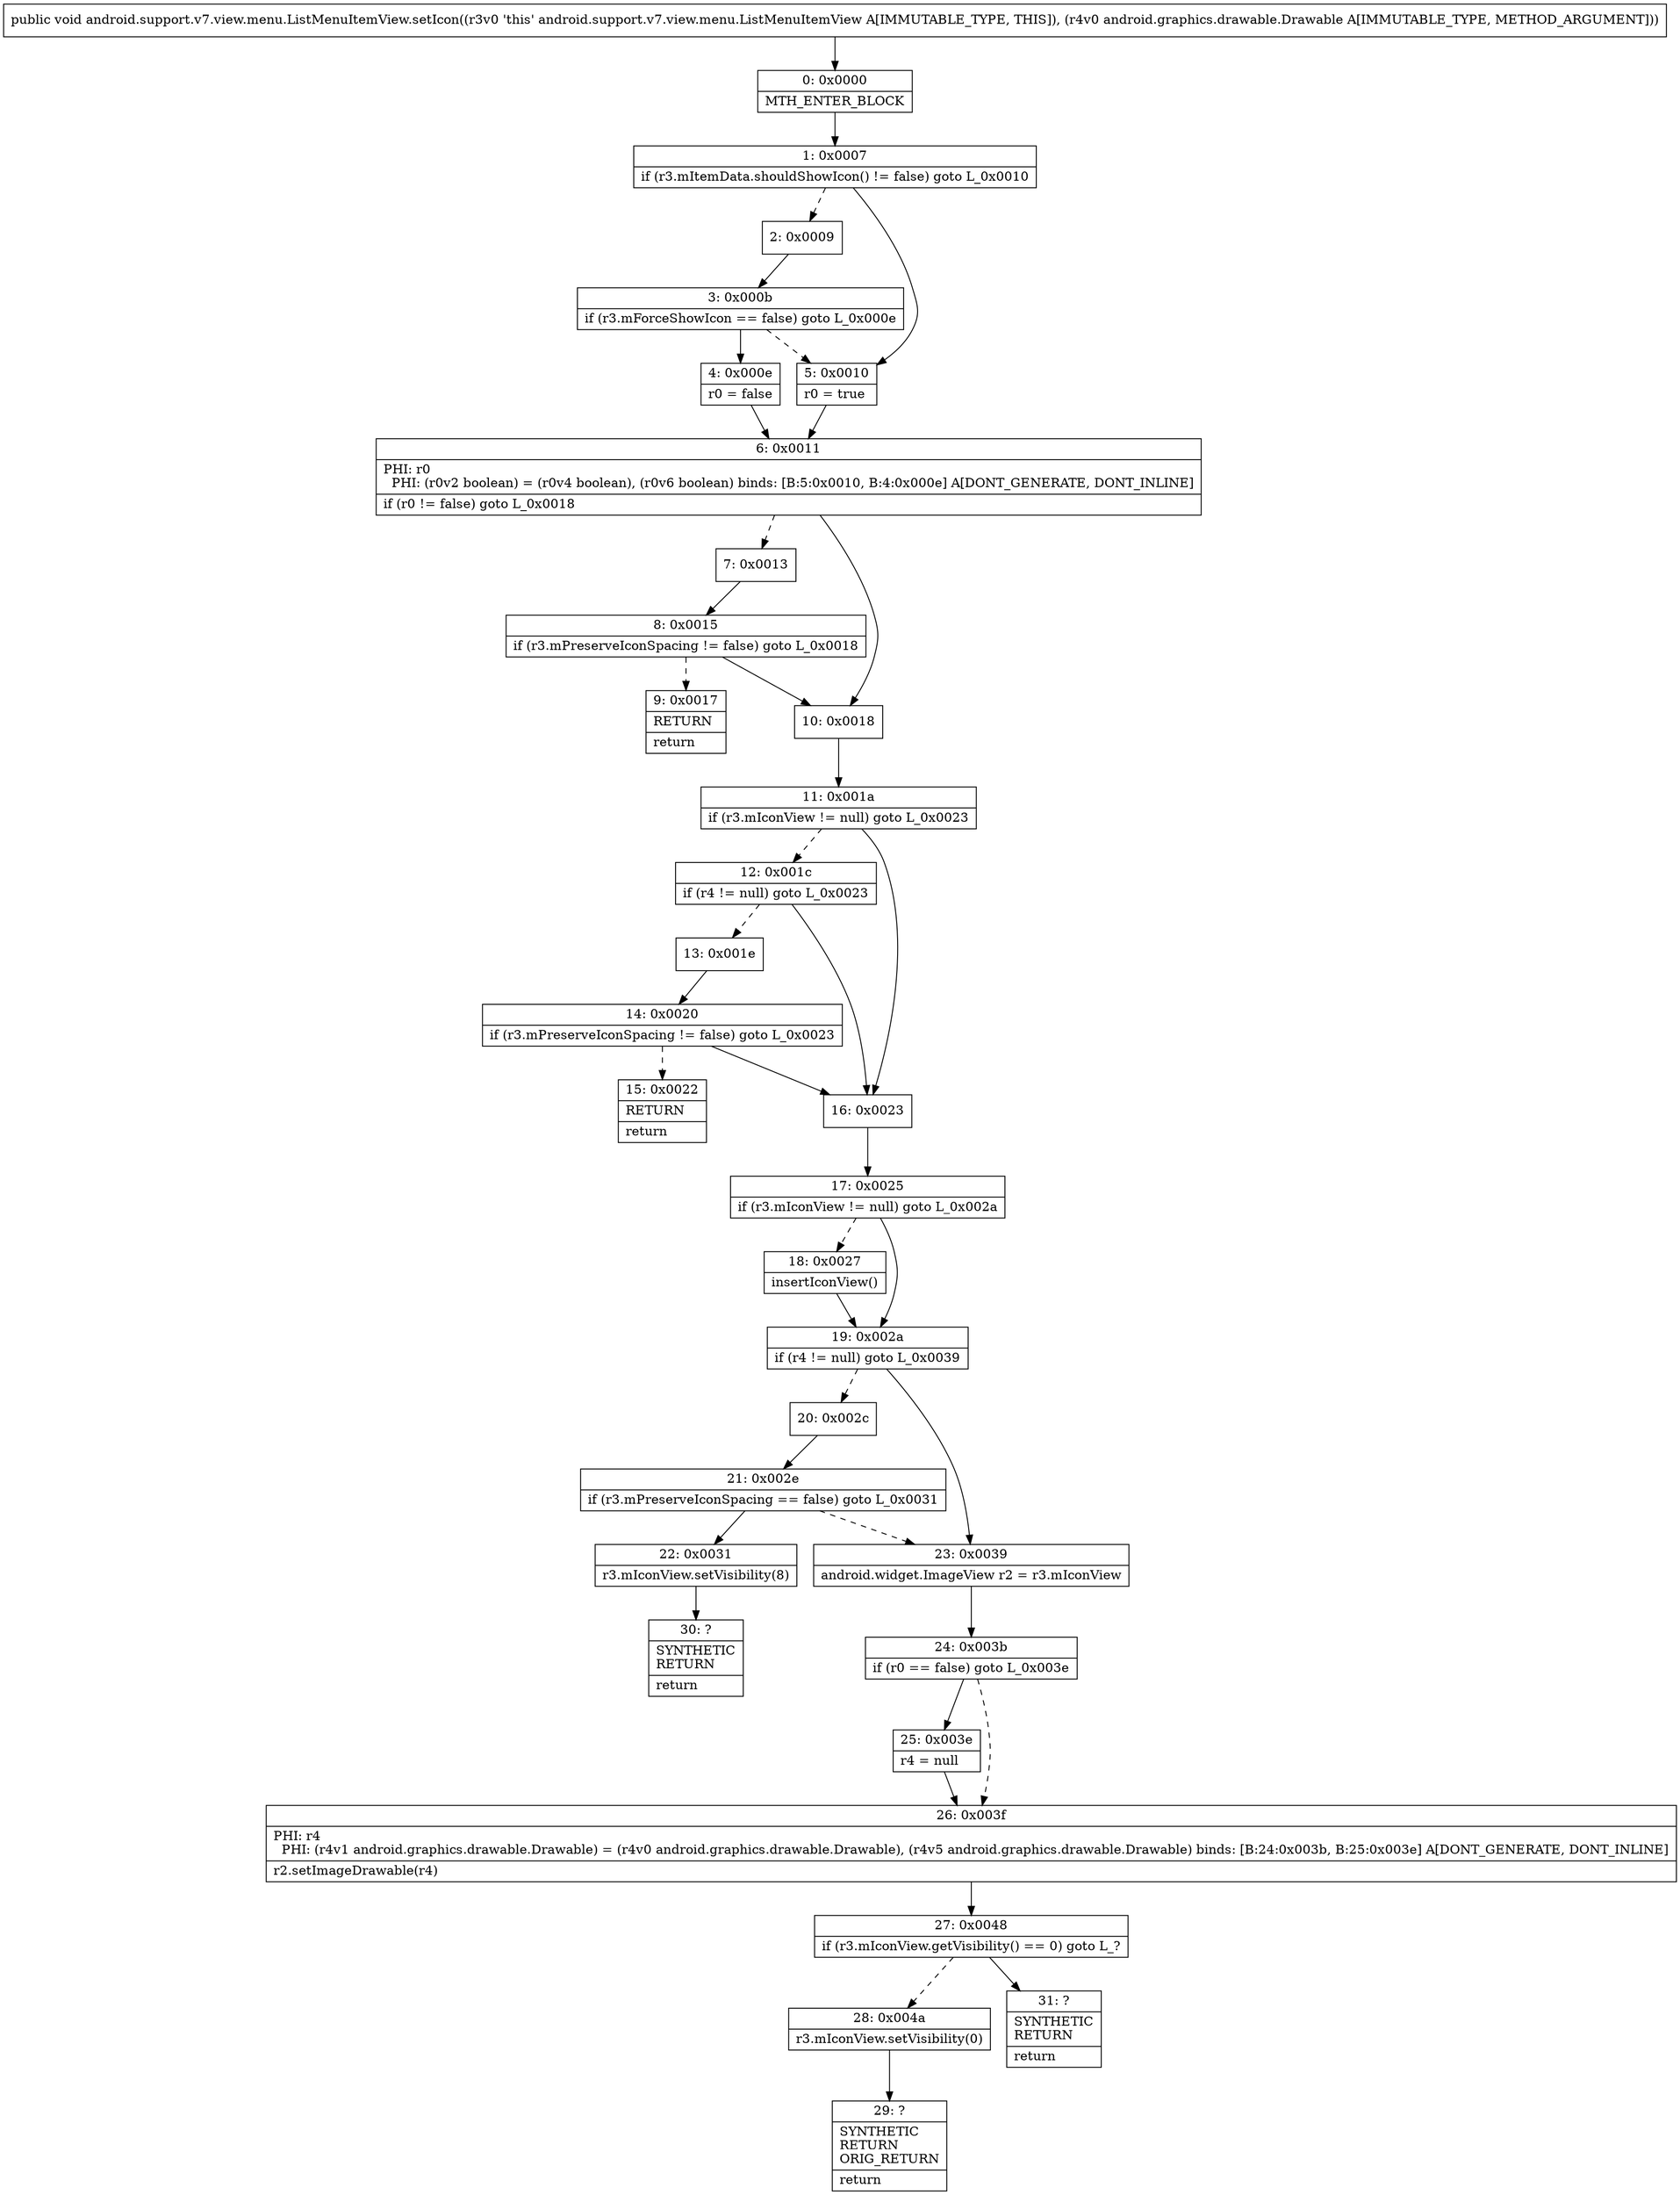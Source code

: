 digraph "CFG forandroid.support.v7.view.menu.ListMenuItemView.setIcon(Landroid\/graphics\/drawable\/Drawable;)V" {
Node_0 [shape=record,label="{0\:\ 0x0000|MTH_ENTER_BLOCK\l}"];
Node_1 [shape=record,label="{1\:\ 0x0007|if (r3.mItemData.shouldShowIcon() != false) goto L_0x0010\l}"];
Node_2 [shape=record,label="{2\:\ 0x0009}"];
Node_3 [shape=record,label="{3\:\ 0x000b|if (r3.mForceShowIcon == false) goto L_0x000e\l}"];
Node_4 [shape=record,label="{4\:\ 0x000e|r0 = false\l}"];
Node_5 [shape=record,label="{5\:\ 0x0010|r0 = true\l}"];
Node_6 [shape=record,label="{6\:\ 0x0011|PHI: r0 \l  PHI: (r0v2 boolean) = (r0v4 boolean), (r0v6 boolean) binds: [B:5:0x0010, B:4:0x000e] A[DONT_GENERATE, DONT_INLINE]\l|if (r0 != false) goto L_0x0018\l}"];
Node_7 [shape=record,label="{7\:\ 0x0013}"];
Node_8 [shape=record,label="{8\:\ 0x0015|if (r3.mPreserveIconSpacing != false) goto L_0x0018\l}"];
Node_9 [shape=record,label="{9\:\ 0x0017|RETURN\l|return\l}"];
Node_10 [shape=record,label="{10\:\ 0x0018}"];
Node_11 [shape=record,label="{11\:\ 0x001a|if (r3.mIconView != null) goto L_0x0023\l}"];
Node_12 [shape=record,label="{12\:\ 0x001c|if (r4 != null) goto L_0x0023\l}"];
Node_13 [shape=record,label="{13\:\ 0x001e}"];
Node_14 [shape=record,label="{14\:\ 0x0020|if (r3.mPreserveIconSpacing != false) goto L_0x0023\l}"];
Node_15 [shape=record,label="{15\:\ 0x0022|RETURN\l|return\l}"];
Node_16 [shape=record,label="{16\:\ 0x0023}"];
Node_17 [shape=record,label="{17\:\ 0x0025|if (r3.mIconView != null) goto L_0x002a\l}"];
Node_18 [shape=record,label="{18\:\ 0x0027|insertIconView()\l}"];
Node_19 [shape=record,label="{19\:\ 0x002a|if (r4 != null) goto L_0x0039\l}"];
Node_20 [shape=record,label="{20\:\ 0x002c}"];
Node_21 [shape=record,label="{21\:\ 0x002e|if (r3.mPreserveIconSpacing == false) goto L_0x0031\l}"];
Node_22 [shape=record,label="{22\:\ 0x0031|r3.mIconView.setVisibility(8)\l}"];
Node_23 [shape=record,label="{23\:\ 0x0039|android.widget.ImageView r2 = r3.mIconView\l}"];
Node_24 [shape=record,label="{24\:\ 0x003b|if (r0 == false) goto L_0x003e\l}"];
Node_25 [shape=record,label="{25\:\ 0x003e|r4 = null\l}"];
Node_26 [shape=record,label="{26\:\ 0x003f|PHI: r4 \l  PHI: (r4v1 android.graphics.drawable.Drawable) = (r4v0 android.graphics.drawable.Drawable), (r4v5 android.graphics.drawable.Drawable) binds: [B:24:0x003b, B:25:0x003e] A[DONT_GENERATE, DONT_INLINE]\l|r2.setImageDrawable(r4)\l}"];
Node_27 [shape=record,label="{27\:\ 0x0048|if (r3.mIconView.getVisibility() == 0) goto L_?\l}"];
Node_28 [shape=record,label="{28\:\ 0x004a|r3.mIconView.setVisibility(0)\l}"];
Node_29 [shape=record,label="{29\:\ ?|SYNTHETIC\lRETURN\lORIG_RETURN\l|return\l}"];
Node_30 [shape=record,label="{30\:\ ?|SYNTHETIC\lRETURN\l|return\l}"];
Node_31 [shape=record,label="{31\:\ ?|SYNTHETIC\lRETURN\l|return\l}"];
MethodNode[shape=record,label="{public void android.support.v7.view.menu.ListMenuItemView.setIcon((r3v0 'this' android.support.v7.view.menu.ListMenuItemView A[IMMUTABLE_TYPE, THIS]), (r4v0 android.graphics.drawable.Drawable A[IMMUTABLE_TYPE, METHOD_ARGUMENT])) }"];
MethodNode -> Node_0;
Node_0 -> Node_1;
Node_1 -> Node_2[style=dashed];
Node_1 -> Node_5;
Node_2 -> Node_3;
Node_3 -> Node_4;
Node_3 -> Node_5[style=dashed];
Node_4 -> Node_6;
Node_5 -> Node_6;
Node_6 -> Node_7[style=dashed];
Node_6 -> Node_10;
Node_7 -> Node_8;
Node_8 -> Node_9[style=dashed];
Node_8 -> Node_10;
Node_10 -> Node_11;
Node_11 -> Node_12[style=dashed];
Node_11 -> Node_16;
Node_12 -> Node_13[style=dashed];
Node_12 -> Node_16;
Node_13 -> Node_14;
Node_14 -> Node_15[style=dashed];
Node_14 -> Node_16;
Node_16 -> Node_17;
Node_17 -> Node_18[style=dashed];
Node_17 -> Node_19;
Node_18 -> Node_19;
Node_19 -> Node_20[style=dashed];
Node_19 -> Node_23;
Node_20 -> Node_21;
Node_21 -> Node_22;
Node_21 -> Node_23[style=dashed];
Node_22 -> Node_30;
Node_23 -> Node_24;
Node_24 -> Node_25;
Node_24 -> Node_26[style=dashed];
Node_25 -> Node_26;
Node_26 -> Node_27;
Node_27 -> Node_28[style=dashed];
Node_27 -> Node_31;
Node_28 -> Node_29;
}

